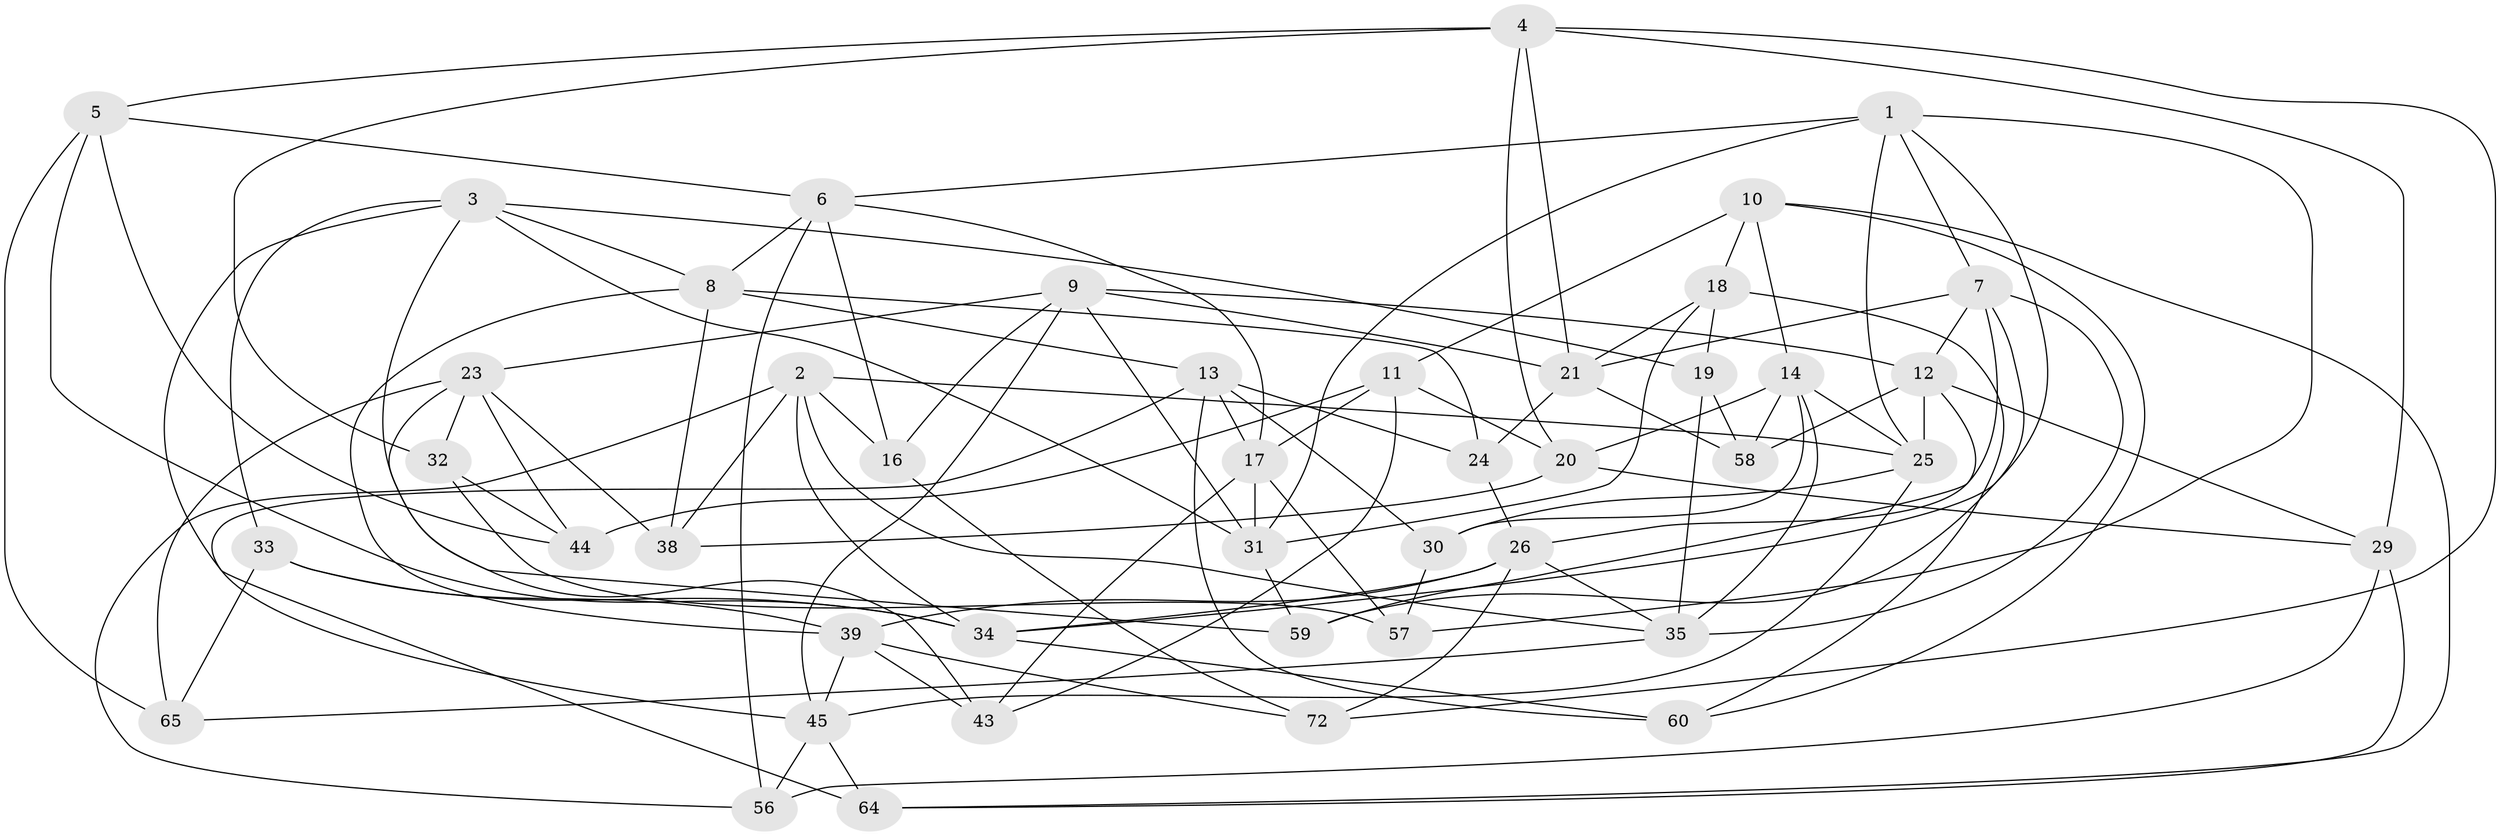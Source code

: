 // original degree distribution, {4: 1.0}
// Generated by graph-tools (version 1.1) at 2025/42/03/06/25 10:42:21]
// undirected, 44 vertices, 112 edges
graph export_dot {
graph [start="1"]
  node [color=gray90,style=filled];
  1 [super="+66"];
  2 [super="+51"];
  3 [super="+15"];
  4 [super="+55"];
  5 [super="+22"];
  6 [super="+69"];
  7 [super="+42"];
  8 [super="+36"];
  9 [super="+61"];
  10 [super="+63"];
  11 [super="+48"];
  12 [super="+62"];
  13 [super="+50"];
  14 [super="+71"];
  16;
  17 [super="+27"];
  18 [super="+47"];
  19;
  20 [super="+70"];
  21 [super="+46"];
  23 [super="+41"];
  24;
  25 [super="+28"];
  26 [super="+54"];
  29 [super="+40"];
  30;
  31 [super="+68"];
  32;
  33;
  34 [super="+53"];
  35 [super="+37"];
  38;
  39 [super="+67"];
  43;
  44 [super="+52"];
  45 [super="+49"];
  56;
  57;
  58;
  59;
  60;
  64;
  65;
  72;
  1 -- 31;
  1 -- 6;
  1 -- 25;
  1 -- 34;
  1 -- 57;
  1 -- 7;
  2 -- 25;
  2 -- 56;
  2 -- 34;
  2 -- 16;
  2 -- 35;
  2 -- 38;
  3 -- 19;
  3 -- 59;
  3 -- 8;
  3 -- 33;
  3 -- 31;
  3 -- 45;
  4 -- 72;
  4 -- 5;
  4 -- 32;
  4 -- 29;
  4 -- 20;
  4 -- 21;
  5 -- 34;
  5 -- 65;
  5 -- 44 [weight=2];
  5 -- 6;
  6 -- 8;
  6 -- 16;
  6 -- 56;
  6 -- 17;
  7 -- 12;
  7 -- 26;
  7 -- 35;
  7 -- 59;
  7 -- 21;
  8 -- 38;
  8 -- 24;
  8 -- 13;
  8 -- 39;
  9 -- 16;
  9 -- 21;
  9 -- 12;
  9 -- 31;
  9 -- 23;
  9 -- 45;
  10 -- 64;
  10 -- 60;
  10 -- 11;
  10 -- 18 [weight=2];
  10 -- 14;
  11 -- 43;
  11 -- 17;
  11 -- 44 [weight=2];
  11 -- 20;
  12 -- 58;
  12 -- 29;
  12 -- 25;
  12 -- 59;
  13 -- 30;
  13 -- 24;
  13 -- 64;
  13 -- 60;
  13 -- 17;
  14 -- 58;
  14 -- 35;
  14 -- 25;
  14 -- 30;
  14 -- 20;
  16 -- 72;
  17 -- 57;
  17 -- 43;
  17 -- 31;
  18 -- 60;
  18 -- 31;
  18 -- 19;
  18 -- 21;
  19 -- 35;
  19 -- 58;
  20 -- 38;
  20 -- 29 [weight=2];
  21 -- 58;
  21 -- 24;
  23 -- 32;
  23 -- 65;
  23 -- 43;
  23 -- 38;
  23 -- 44;
  24 -- 26;
  25 -- 30;
  25 -- 45;
  26 -- 72;
  26 -- 35;
  26 -- 34;
  26 -- 39;
  29 -- 56;
  29 -- 64;
  30 -- 57;
  31 -- 59;
  32 -- 44;
  32 -- 57;
  33 -- 34;
  33 -- 65;
  33 -- 39;
  34 -- 60;
  35 -- 65;
  39 -- 72;
  39 -- 43;
  39 -- 45;
  45 -- 64;
  45 -- 56;
}

